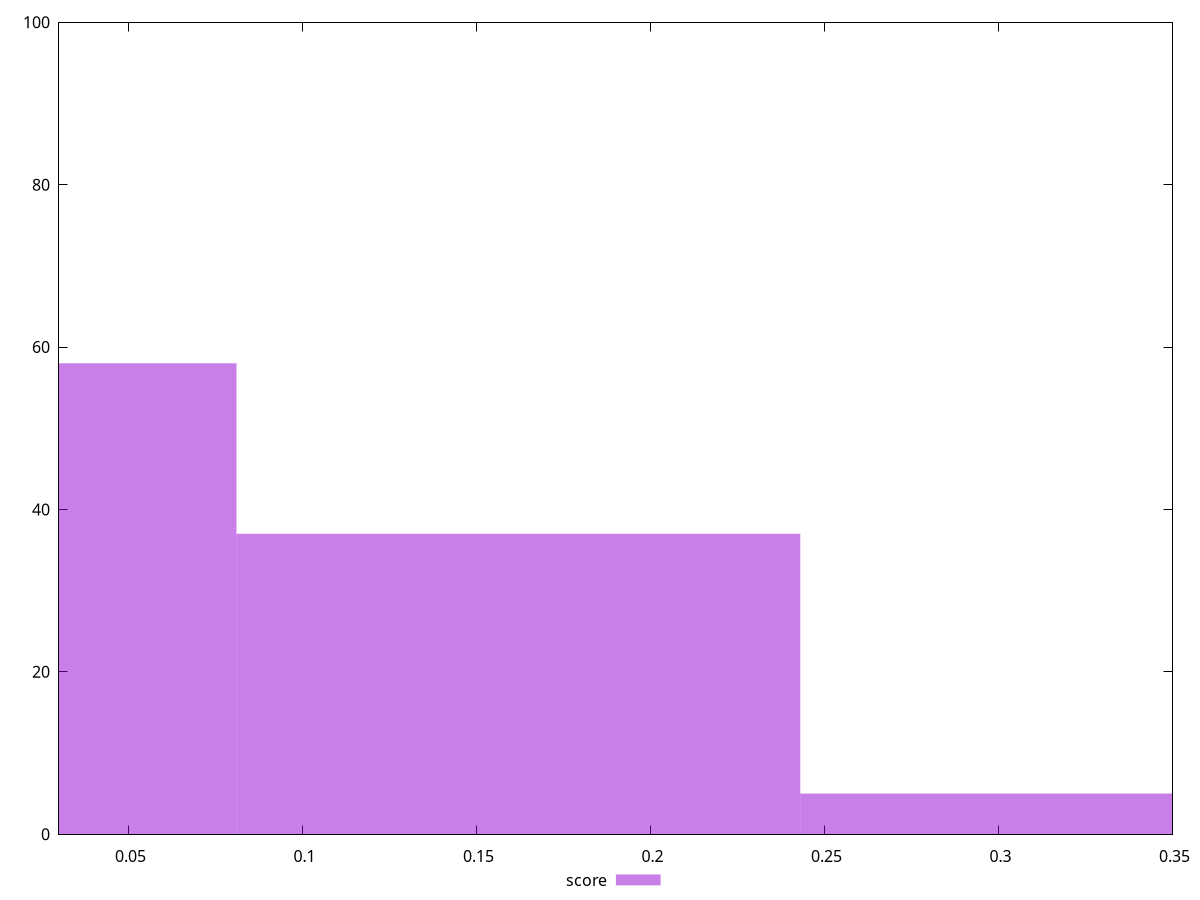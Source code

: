 reset

$score <<EOF
0.16201968437031405 37
0 58
0.3240393687406281 5
EOF

set key outside below
set boxwidth 0.16201968437031405
set xrange [0.03:0.35]
set yrange [0:100]
set trange [0:100]
set style fill transparent solid 0.5 noborder
set terminal svg size 640, 490 enhanced background rgb 'white'
set output "reports/report_00027_2021-02-24T12-40-31.850Z/unused-javascript/samples/music/score/histogram.svg"

plot $score title "score" with boxes

reset
